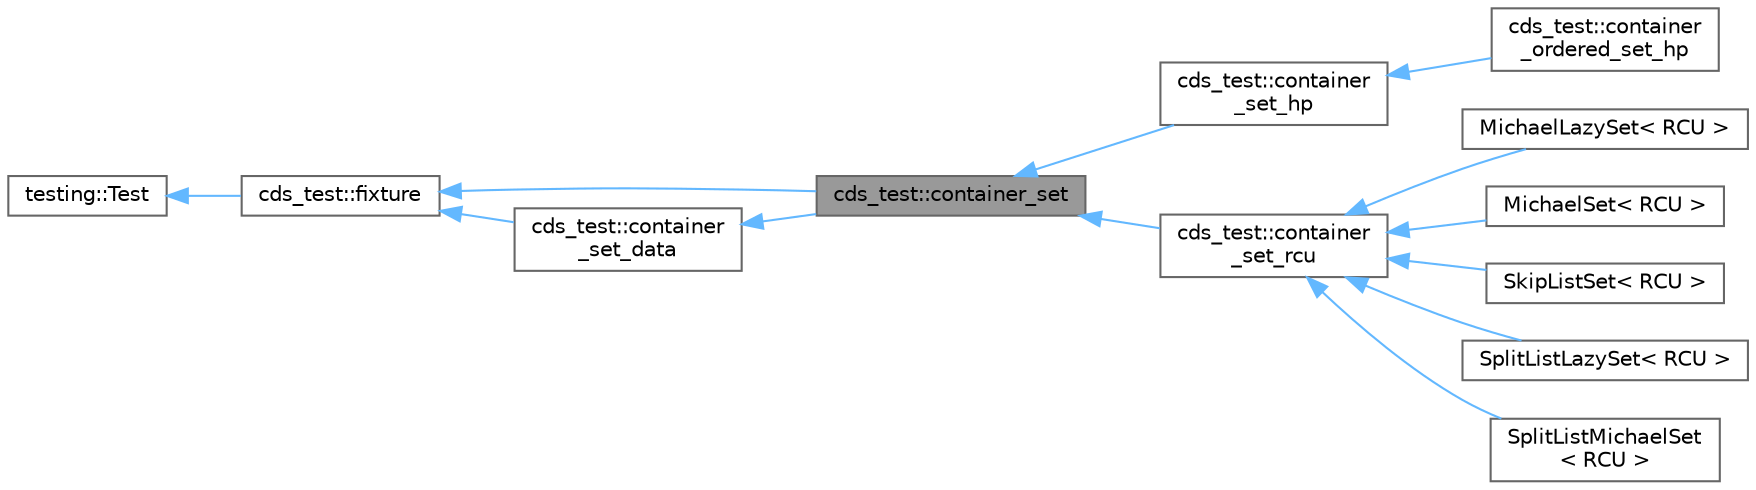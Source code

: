 digraph "cds_test::container_set"
{
 // LATEX_PDF_SIZE
  bgcolor="transparent";
  edge [fontname=Helvetica,fontsize=10,labelfontname=Helvetica,labelfontsize=10];
  node [fontname=Helvetica,fontsize=10,shape=box,height=0.2,width=0.4];
  rankdir="LR";
  Node1 [id="Node000001",label="cds_test::container_set",height=0.2,width=0.4,color="gray40", fillcolor="grey60", style="filled", fontcolor="black",tooltip=" "];
  Node2 -> Node1 [id="edge1_Node000001_Node000002",dir="back",color="steelblue1",style="solid",tooltip=" "];
  Node2 [id="Node000002",label="cds_test::container\l_set_data",height=0.2,width=0.4,color="gray40", fillcolor="white", style="filled",URL="$classcds__test_1_1container__set__data.html",tooltip=" "];
  Node3 -> Node2 [id="edge2_Node000002_Node000003",dir="back",color="steelblue1",style="solid",tooltip=" "];
  Node3 [id="Node000003",label="cds_test::fixture",height=0.2,width=0.4,color="gray40", fillcolor="white", style="filled",URL="$classcds__test_1_1fixture.html",tooltip=" "];
  Node4 -> Node3 [id="edge3_Node000003_Node000004",dir="back",color="steelblue1",style="solid",tooltip=" "];
  Node4 [id="Node000004",label="testing::Test",height=0.2,width=0.4,color="gray40", fillcolor="white", style="filled",tooltip=" "];
  Node3 -> Node1 [id="edge4_Node000001_Node000003",dir="back",color="steelblue1",style="solid",tooltip=" "];
  Node1 -> Node5 [id="edge5_Node000001_Node000005",dir="back",color="steelblue1",style="solid",tooltip=" "];
  Node5 [id="Node000005",label="cds_test::container\l_set_hp",height=0.2,width=0.4,color="gray40", fillcolor="white", style="filled",URL="$classcds__test_1_1container__set__hp.html",tooltip=" "];
  Node5 -> Node6 [id="edge6_Node000005_Node000006",dir="back",color="steelblue1",style="solid",tooltip=" "];
  Node6 [id="Node000006",label="cds_test::container\l_ordered_set_hp",height=0.2,width=0.4,color="gray40", fillcolor="white", style="filled",URL="$classcds__test_1_1container__ordered__set__hp.html",tooltip=" "];
  Node1 -> Node7 [id="edge7_Node000001_Node000007",dir="back",color="steelblue1",style="solid",tooltip=" "];
  Node7 [id="Node000007",label="cds_test::container\l_set_rcu",height=0.2,width=0.4,color="gray40", fillcolor="white", style="filled",URL="$classcds__test_1_1container__set__rcu.html",tooltip=" "];
  Node7 -> Node8 [id="edge8_Node000007_Node000008",dir="back",color="steelblue1",style="solid",tooltip=" "];
  Node8 [id="Node000008",label="MichaelLazySet\< RCU \>",height=0.2,width=0.4,color="gray40", fillcolor="white", style="filled",URL="$class_michael_lazy_set.html",tooltip=" "];
  Node7 -> Node9 [id="edge9_Node000007_Node000009",dir="back",color="steelblue1",style="solid",tooltip=" "];
  Node9 [id="Node000009",label="MichaelSet\< RCU \>",height=0.2,width=0.4,color="gray40", fillcolor="white", style="filled",URL="$class_michael_set.html",tooltip=" "];
  Node7 -> Node10 [id="edge10_Node000007_Node000010",dir="back",color="steelblue1",style="solid",tooltip=" "];
  Node10 [id="Node000010",label="SkipListSet\< RCU \>",height=0.2,width=0.4,color="gray40", fillcolor="white", style="filled",URL="$class_skip_list_set.html",tooltip=" "];
  Node7 -> Node11 [id="edge11_Node000007_Node000011",dir="back",color="steelblue1",style="solid",tooltip=" "];
  Node11 [id="Node000011",label="SplitListLazySet\< RCU \>",height=0.2,width=0.4,color="gray40", fillcolor="white", style="filled",URL="$class_split_list_lazy_set.html",tooltip=" "];
  Node7 -> Node12 [id="edge12_Node000007_Node000012",dir="back",color="steelblue1",style="solid",tooltip=" "];
  Node12 [id="Node000012",label="SplitListMichaelSet\l\< RCU \>",height=0.2,width=0.4,color="gray40", fillcolor="white", style="filled",URL="$class_split_list_michael_set.html",tooltip=" "];
}
